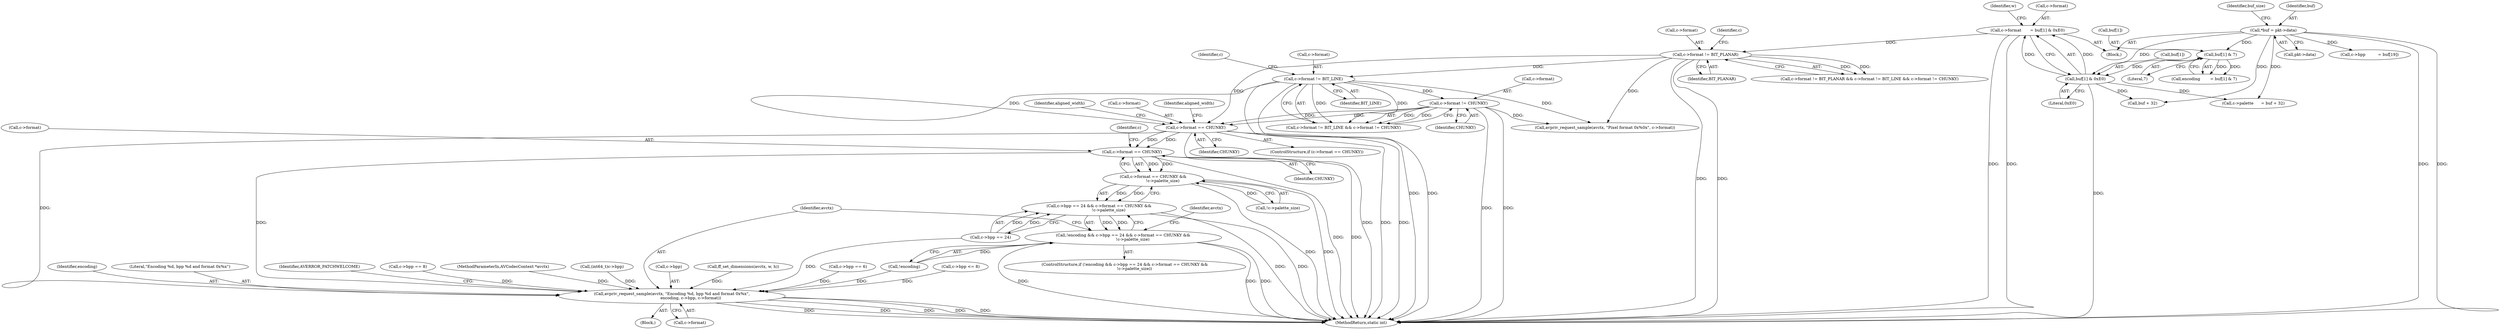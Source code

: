 digraph "0_FFmpeg_e1b60aad77c27ed5d4dfc11e5e6a05a38c70489d@pointer" {
"1000278" [label="(Call,c->format == CHUNKY)"];
"1000247" [label="(Call,c->format != BIT_LINE)"];
"1000241" [label="(Call,c->format != BIT_PLANAR)"];
"1000145" [label="(Call,c->format       = buf[1] & 0xE0)"];
"1000149" [label="(Call,buf[1] & 0xE0)"];
"1000140" [label="(Call,buf[1] & 7)"];
"1000127" [label="(Call,*buf = pkt->data)"];
"1000252" [label="(Call,c->format != CHUNKY)"];
"1000397" [label="(Call,c->format == CHUNKY)"];
"1000396" [label="(Call,c->format == CHUNKY &&\n               !c->palette_size)"];
"1000390" [label="(Call,c->bpp == 24 && c->format == CHUNKY &&\n               !c->palette_size)"];
"1000387" [label="(Call,!encoding && c->bpp == 24 && c->format == CHUNKY &&\n               !c->palette_size)"];
"1000414" [label="(Call,avpriv_request_sample(avctx, \"Encoding %d, bpp %d and format 0x%x\",\n                              encoding, c->bpp, c->format))"];
"1000388" [label="(Call,!encoding)"];
"1000386" [label="(ControlStructure,if (!encoding && c->bpp == 24 && c->format == CHUNKY &&\n               !c->palette_size))"];
"1000253" [label="(Call,c->format)"];
"1000149" [label="(Call,buf[1] & 0xE0)"];
"1000129" [label="(Call,pkt->data)"];
"1000321" [label="(Call,(int64_t)c->bpp)"];
"1000246" [label="(Call,c->format != BIT_LINE && c->format != CHUNKY)"];
"1000251" [label="(Identifier,BIT_LINE)"];
"1000254" [label="(Identifier,c)"];
"1000245" [label="(Identifier,BIT_PLANAR)"];
"1000282" [label="(Identifier,CHUNKY)"];
"1000387" [label="(Call,!encoding && c->bpp == 24 && c->format == CHUNKY &&\n               !c->palette_size)"];
"1000105" [label="(Block,)"];
"1000258" [label="(Call,avpriv_request_sample(avctx, \"Pixel format 0x%0x\", c->format))"];
"1000402" [label="(Call,!c->palette_size)"];
"1000418" [label="(Call,c->bpp)"];
"1000398" [label="(Call,c->format)"];
"1000401" [label="(Identifier,CHUNKY)"];
"1000134" [label="(Identifier,buf_size)"];
"1000256" [label="(Identifier,CHUNKY)"];
"1000155" [label="(Identifier,w)"];
"1000140" [label="(Call,buf[1] & 7)"];
"1000247" [label="(Call,c->format != BIT_LINE)"];
"1000144" [label="(Literal,7)"];
"1000404" [label="(Identifier,c)"];
"1000240" [label="(Call,c->format != BIT_PLANAR && c->format != BIT_LINE && c->format != CHUNKY)"];
"1000241" [label="(Call,c->format != BIT_PLANAR)"];
"1000414" [label="(Call,avpriv_request_sample(avctx, \"Encoding %d, bpp %d and format 0x%x\",\n                              encoding, c->bpp, c->format))"];
"1000153" [label="(Literal,0xE0)"];
"1000390" [label="(Call,c->bpp == 24 && c->format == CHUNKY &&\n               !c->palette_size)"];
"1000270" [label="(Call,ff_set_dimensions(avctx, w, h))"];
"1000141" [label="(Call,buf[1])"];
"1000150" [label="(Call,buf[1])"];
"1000252" [label="(Call,c->format != CHUNKY)"];
"1000242" [label="(Call,c->format)"];
"1000168" [label="(Call,c->bpp          = buf[19])"];
"1000248" [label="(Call,c->format)"];
"1000284" [label="(Identifier,aligned_width)"];
"1000128" [label="(Identifier,buf)"];
"1000355" [label="(Call,c->bpp == 6)"];
"1000391" [label="(Call,c->bpp == 24)"];
"1000337" [label="(Call,c->bpp <= 8)"];
"1000413" [label="(Block,)"];
"1000415" [label="(Identifier,avctx)"];
"1000184" [label="(Call,c->palette      = buf + 32)"];
"1000188" [label="(Call,buf + 32)"];
"1000421" [label="(Call,c->format)"];
"1000417" [label="(Identifier,encoding)"];
"1000416" [label="(Literal,\"Encoding %d, bpp %d and format 0x%x\")"];
"1000145" [label="(Call,c->format       = buf[1] & 0xE0)"];
"1000425" [label="(Identifier,AVERROR_PATCHWELCOME)"];
"1000138" [label="(Call,encoding        = buf[1] & 7)"];
"1000278" [label="(Call,c->format == CHUNKY)"];
"1000397" [label="(Call,c->format == CHUNKY)"];
"1000127" [label="(Call,*buf = pkt->data)"];
"1000396" [label="(Call,c->format == CHUNKY &&\n               !c->palette_size)"];
"1000360" [label="(Call,c->bpp == 8)"];
"1000101" [label="(MethodParameterIn,AVCodecContext *avctx)"];
"1000279" [label="(Call,c->format)"];
"1000146" [label="(Call,c->format)"];
"1000290" [label="(Identifier,aligned_width)"];
"1000249" [label="(Identifier,c)"];
"1000409" [label="(Identifier,avctx)"];
"1000277" [label="(ControlStructure,if (c->format == CHUNKY))"];
"1000502" [label="(MethodReturn,static int)"];
"1000278" -> "1000277"  [label="AST: "];
"1000278" -> "1000282"  [label="CFG: "];
"1000279" -> "1000278"  [label="AST: "];
"1000282" -> "1000278"  [label="AST: "];
"1000284" -> "1000278"  [label="CFG: "];
"1000290" -> "1000278"  [label="CFG: "];
"1000278" -> "1000502"  [label="DDG: "];
"1000278" -> "1000502"  [label="DDG: "];
"1000278" -> "1000502"  [label="DDG: "];
"1000247" -> "1000278"  [label="DDG: "];
"1000252" -> "1000278"  [label="DDG: "];
"1000252" -> "1000278"  [label="DDG: "];
"1000241" -> "1000278"  [label="DDG: "];
"1000278" -> "1000397"  [label="DDG: "];
"1000278" -> "1000397"  [label="DDG: "];
"1000278" -> "1000414"  [label="DDG: "];
"1000247" -> "1000246"  [label="AST: "];
"1000247" -> "1000251"  [label="CFG: "];
"1000248" -> "1000247"  [label="AST: "];
"1000251" -> "1000247"  [label="AST: "];
"1000254" -> "1000247"  [label="CFG: "];
"1000246" -> "1000247"  [label="CFG: "];
"1000247" -> "1000502"  [label="DDG: "];
"1000247" -> "1000502"  [label="DDG: "];
"1000247" -> "1000246"  [label="DDG: "];
"1000247" -> "1000246"  [label="DDG: "];
"1000241" -> "1000247"  [label="DDG: "];
"1000247" -> "1000252"  [label="DDG: "];
"1000247" -> "1000258"  [label="DDG: "];
"1000241" -> "1000240"  [label="AST: "];
"1000241" -> "1000245"  [label="CFG: "];
"1000242" -> "1000241"  [label="AST: "];
"1000245" -> "1000241"  [label="AST: "];
"1000249" -> "1000241"  [label="CFG: "];
"1000240" -> "1000241"  [label="CFG: "];
"1000241" -> "1000502"  [label="DDG: "];
"1000241" -> "1000502"  [label="DDG: "];
"1000241" -> "1000240"  [label="DDG: "];
"1000241" -> "1000240"  [label="DDG: "];
"1000145" -> "1000241"  [label="DDG: "];
"1000241" -> "1000258"  [label="DDG: "];
"1000145" -> "1000105"  [label="AST: "];
"1000145" -> "1000149"  [label="CFG: "];
"1000146" -> "1000145"  [label="AST: "];
"1000149" -> "1000145"  [label="AST: "];
"1000155" -> "1000145"  [label="CFG: "];
"1000145" -> "1000502"  [label="DDG: "];
"1000145" -> "1000502"  [label="DDG: "];
"1000149" -> "1000145"  [label="DDG: "];
"1000149" -> "1000145"  [label="DDG: "];
"1000149" -> "1000153"  [label="CFG: "];
"1000150" -> "1000149"  [label="AST: "];
"1000153" -> "1000149"  [label="AST: "];
"1000149" -> "1000502"  [label="DDG: "];
"1000140" -> "1000149"  [label="DDG: "];
"1000127" -> "1000149"  [label="DDG: "];
"1000149" -> "1000184"  [label="DDG: "];
"1000149" -> "1000188"  [label="DDG: "];
"1000140" -> "1000138"  [label="AST: "];
"1000140" -> "1000144"  [label="CFG: "];
"1000141" -> "1000140"  [label="AST: "];
"1000144" -> "1000140"  [label="AST: "];
"1000138" -> "1000140"  [label="CFG: "];
"1000140" -> "1000138"  [label="DDG: "];
"1000140" -> "1000138"  [label="DDG: "];
"1000127" -> "1000140"  [label="DDG: "];
"1000127" -> "1000105"  [label="AST: "];
"1000127" -> "1000129"  [label="CFG: "];
"1000128" -> "1000127"  [label="AST: "];
"1000129" -> "1000127"  [label="AST: "];
"1000134" -> "1000127"  [label="CFG: "];
"1000127" -> "1000502"  [label="DDG: "];
"1000127" -> "1000502"  [label="DDG: "];
"1000127" -> "1000168"  [label="DDG: "];
"1000127" -> "1000184"  [label="DDG: "];
"1000127" -> "1000188"  [label="DDG: "];
"1000252" -> "1000246"  [label="AST: "];
"1000252" -> "1000256"  [label="CFG: "];
"1000253" -> "1000252"  [label="AST: "];
"1000256" -> "1000252"  [label="AST: "];
"1000246" -> "1000252"  [label="CFG: "];
"1000252" -> "1000502"  [label="DDG: "];
"1000252" -> "1000502"  [label="DDG: "];
"1000252" -> "1000246"  [label="DDG: "];
"1000252" -> "1000246"  [label="DDG: "];
"1000252" -> "1000258"  [label="DDG: "];
"1000397" -> "1000396"  [label="AST: "];
"1000397" -> "1000401"  [label="CFG: "];
"1000398" -> "1000397"  [label="AST: "];
"1000401" -> "1000397"  [label="AST: "];
"1000404" -> "1000397"  [label="CFG: "];
"1000396" -> "1000397"  [label="CFG: "];
"1000397" -> "1000502"  [label="DDG: "];
"1000397" -> "1000502"  [label="DDG: "];
"1000397" -> "1000396"  [label="DDG: "];
"1000397" -> "1000396"  [label="DDG: "];
"1000397" -> "1000414"  [label="DDG: "];
"1000396" -> "1000390"  [label="AST: "];
"1000396" -> "1000402"  [label="CFG: "];
"1000402" -> "1000396"  [label="AST: "];
"1000390" -> "1000396"  [label="CFG: "];
"1000396" -> "1000502"  [label="DDG: "];
"1000396" -> "1000502"  [label="DDG: "];
"1000396" -> "1000390"  [label="DDG: "];
"1000396" -> "1000390"  [label="DDG: "];
"1000402" -> "1000396"  [label="DDG: "];
"1000390" -> "1000387"  [label="AST: "];
"1000390" -> "1000391"  [label="CFG: "];
"1000391" -> "1000390"  [label="AST: "];
"1000387" -> "1000390"  [label="CFG: "];
"1000390" -> "1000502"  [label="DDG: "];
"1000390" -> "1000502"  [label="DDG: "];
"1000390" -> "1000387"  [label="DDG: "];
"1000390" -> "1000387"  [label="DDG: "];
"1000391" -> "1000390"  [label="DDG: "];
"1000391" -> "1000390"  [label="DDG: "];
"1000387" -> "1000386"  [label="AST: "];
"1000387" -> "1000388"  [label="CFG: "];
"1000388" -> "1000387"  [label="AST: "];
"1000409" -> "1000387"  [label="CFG: "];
"1000415" -> "1000387"  [label="CFG: "];
"1000387" -> "1000502"  [label="DDG: "];
"1000387" -> "1000502"  [label="DDG: "];
"1000387" -> "1000502"  [label="DDG: "];
"1000388" -> "1000387"  [label="DDG: "];
"1000414" -> "1000413"  [label="AST: "];
"1000414" -> "1000421"  [label="CFG: "];
"1000415" -> "1000414"  [label="AST: "];
"1000416" -> "1000414"  [label="AST: "];
"1000417" -> "1000414"  [label="AST: "];
"1000418" -> "1000414"  [label="AST: "];
"1000421" -> "1000414"  [label="AST: "];
"1000425" -> "1000414"  [label="CFG: "];
"1000414" -> "1000502"  [label="DDG: "];
"1000414" -> "1000502"  [label="DDG: "];
"1000414" -> "1000502"  [label="DDG: "];
"1000414" -> "1000502"  [label="DDG: "];
"1000414" -> "1000502"  [label="DDG: "];
"1000270" -> "1000414"  [label="DDG: "];
"1000101" -> "1000414"  [label="DDG: "];
"1000388" -> "1000414"  [label="DDG: "];
"1000355" -> "1000414"  [label="DDG: "];
"1000360" -> "1000414"  [label="DDG: "];
"1000391" -> "1000414"  [label="DDG: "];
"1000337" -> "1000414"  [label="DDG: "];
"1000321" -> "1000414"  [label="DDG: "];
}
